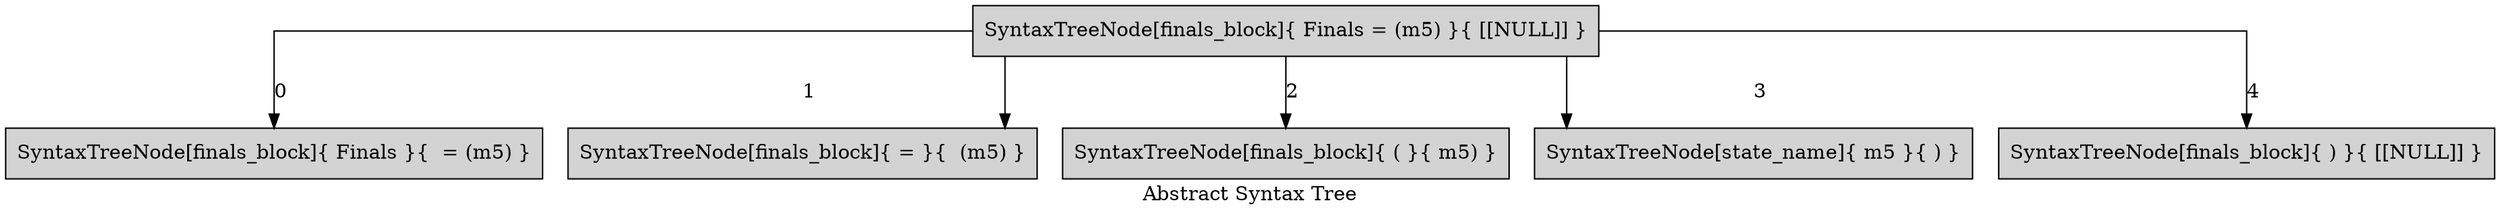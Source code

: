 digraph
{
    label = "Abstract Syntax Tree"
    splines = ortho

    cbde902 [ label = "SyntaxTreeNode[finals_block]{ Finals }{  = (m5) }", shape = box, style = filled ]
    d40d127 [ label = "SyntaxTreeNode[finals_block]{ = }{  (m5) }", shape = box, style = filled ]
    "5bcfebf" [ label = "SyntaxTreeNode[finals_block]{ ( }{ m5) }", shape = box, style = filled ]
    "5ab3a0d" [ label = "SyntaxTreeNode[state_name]{ m5 }{ ) }", shape = box, style = filled ]
    "517d664" [ label = "SyntaxTreeNode[finals_block]{ ) }{ [[NULL]] }", shape = box, style = filled ]
    bd27f93 [ label = "SyntaxTreeNode[finals_block]{ Finals = (m5) }{ [[NULL]] }", shape = box, style = filled ]

    bd27f93 -> cbde902 [ label = 0 ]
    bd27f93 -> d40d127 [ label = 1 ]
    bd27f93 -> "5bcfebf" [ label = 2 ]
    bd27f93 -> "5ab3a0d" [ label = 3 ]
    bd27f93 -> "517d664" [ label = 4 ]
}